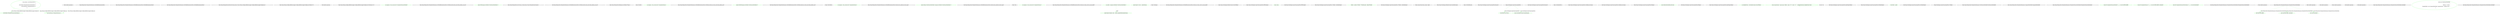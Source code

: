 digraph  {
d1 [cluster="Nancy.Testing.Tests.TestingViewExtensions.GetModelExtententionsTests.GetModelExtententionsTests()", color=green, community=1, label="this._browser = new Browser(with =>\r\n            {\r\n                with.Module<TestingViewFactoryTestModule>();\r\n                with.ViewFactory<TestingViewFactory>();\r\n            })", prediction=0, span="10-14"];
d34 [label="Nancy.Testing.Tests.TestingViewExtensions.GetModelExtententionsTests", span=""];
d0 [cluster="Nancy.Testing.Tests.TestingViewExtensions.GetModelExtententionsTests.GetModelExtententionsTests()", label="Entry Nancy.Testing.Tests.TestingViewExtensions.GetModelExtententionsTests.GetModelExtententionsTests()", span="8-8"];
d2 [cluster="Nancy.Testing.Tests.TestingViewExtensions.GetModelExtententionsTests.GetModelExtententionsTests()", label="Exit Nancy.Testing.Tests.TestingViewExtensions.GetModelExtententionsTests.GetModelExtententionsTests()", span="8-8"];
d3 [cluster="Nancy.Testing.Browser.Browser(System.Action<Nancy.Testing.ConfigurableBootstrapper.ConfigurableBootstrapperConfigurator>)", label="Entry Nancy.Testing.Browser.Browser(System.Action<Nancy.Testing.ConfigurableBootstrapper.ConfigurableBootstrapperConfigurator>)", span="26-26"];
d5 [cluster="lambda expression", color=green, community=0, label="with.Module<TestingViewFactoryTestModule>()", prediction=0, span="12-12"];
d6 [cluster="lambda expression", color=green, community=0, label="with.ViewFactory<TestingViewFactory>()", prediction=0, span="13-13"];
d4 [cluster="lambda expression", label="Entry lambda expression", span="10-14"];
d8 [cluster="Nancy.Testing.ConfigurableBootstrapper.ConfigurableBootstrapperConfigurator.Module<T>()", label="Entry Nancy.Testing.ConfigurableBootstrapper.ConfigurableBootstrapperConfigurator.Module<T>()", span="807-807"];
d7 [cluster="lambda expression", label="Exit lambda expression", span="10-14"];
d9 [cluster="Nancy.Testing.ConfigurableBootstrapper.ConfigurableBootstrapperConfigurator.ViewFactory<T>()", label="Entry Nancy.Testing.ConfigurableBootstrapper.ConfigurableBootstrapperConfigurator.ViewFactory<T>()", span="1338-1338"];
d11 [cluster="Nancy.Testing.Tests.TestingViewExtensions.GetModelExtententionsTests.GetModel_should_return_null_when_model_is_not_set()", color=green, community=1, label="var response = this._browser.Get(''/testingViewFactoryNoModel'')", prediction=3, span="21-21"];
d10 [cluster="Nancy.Testing.Tests.TestingViewExtensions.GetModelExtententionsTests.GetModel_should_return_null_when_model_is_not_set()", label="Entry Nancy.Testing.Tests.TestingViewExtensions.GetModelExtententionsTests.GetModel_should_return_null_when_model_is_not_set()", span="19-19"];
d12 [cluster="Nancy.Testing.Tests.TestingViewExtensions.GetModelExtententionsTests.GetModel_should_return_null_when_model_is_not_set()", color=green, community=1, label="Assert.Null(response.GetModel<ViewFactoryTestModel>())", prediction=4, span="22-22"];
d14 [cluster="Nancy.Testing.Browser.Get(string, System.Action<Nancy.Testing.BrowserContext>)", label="Entry Nancy.Testing.Browser.Get(string, System.Action<Nancy.Testing.BrowserContext>)", span="59-59"];
d13 [cluster="Nancy.Testing.Tests.TestingViewExtensions.GetModelExtententionsTests.GetModel_should_return_null_when_model_is_not_set()", label="Exit Nancy.Testing.Tests.TestingViewExtensions.GetModelExtententionsTests.GetModel_should_return_null_when_model_is_not_set()", span="19-19"];
d15 [cluster="Nancy.Testing.BrowserResponse.GetModel<TType>()", label="Entry Nancy.Testing.BrowserResponse.GetModel<TType>()", span="53-53"];
d16 [cluster="Unk.Null", label="Entry Unk.Null", span=""];
d18 [cluster="Nancy.Testing.Tests.TestingViewExtensions.GetModelExtententionsTests.GetModel_should_not_return_null_when_model_is_set()", color=green, community=2, label="var response = this._browser.Get(''/testingViewFactory'')", prediction=5, span="28-28"];
d17 [cluster="Nancy.Testing.Tests.TestingViewExtensions.GetModelExtententionsTests.GetModel_should_not_return_null_when_model_is_set()", label="Entry Nancy.Testing.Tests.TestingViewExtensions.GetModelExtententionsTests.GetModel_should_not_return_null_when_model_is_set()", span="26-26"];
d19 [cluster="Nancy.Testing.Tests.TestingViewExtensions.GetModelExtententionsTests.GetModel_should_not_return_null_when_model_is_set()", color=green, community=1, label="Assert.NotNull(response.GetModel<ViewFactoryTestModel>())", prediction=6, span="29-29"];
d20 [cluster="Nancy.Testing.Tests.TestingViewExtensions.GetModelExtententionsTests.GetModel_should_not_return_null_when_model_is_set()", label="Exit Nancy.Testing.Tests.TestingViewExtensions.GetModelExtententionsTests.GetModel_should_not_return_null_when_model_is_set()", span="26-26"];
d21 [cluster="Unk.NotNull", label="Entry Unk.NotNull", span=""];
d23 [cluster="Nancy.Testing.Tests.TestingViewExtensions.GetModelExtententionsTests.should_return_model_of_correct_type()", color=green, community=2, label="var response = this._browser.Get(''/testingViewFactory'')", prediction=7, span="35-35"];
d22 [cluster="Nancy.Testing.Tests.TestingViewExtensions.GetModelExtententionsTests.should_return_model_of_correct_type()", label="Entry Nancy.Testing.Tests.TestingViewExtensions.GetModelExtententionsTests.should_return_model_of_correct_type()", span="33-33"];
d24 [cluster="Nancy.Testing.Tests.TestingViewExtensions.GetModelExtententionsTests.should_return_model_of_correct_type()", color=green, community=1, label="Assert.IsType<ViewFactoryTestModel>(response.GetModel<ViewFactoryTestModel>())", prediction=8, span="36-36"];
d25 [cluster="Nancy.Testing.Tests.TestingViewExtensions.GetModelExtententionsTests.should_return_model_of_correct_type()", label="Exit Nancy.Testing.Tests.TestingViewExtensions.GetModelExtententionsTests.should_return_model_of_correct_type()", span="33-33"];
d26 [cluster="Unk.>", label="Entry Unk.>", span=""];
d28 [cluster="Nancy.Testing.Tests.TestingViewExtensions.GetModelExtententionsTests.should_set_values_correct_on_the_model()", color=green, community=2, label="var response = this._browser.Get(''/testingViewFactory'')", prediction=9, span="42-42"];
d27 [cluster="Nancy.Testing.Tests.TestingViewExtensions.GetModelExtententionsTests.should_set_values_correct_on_the_model()", label="Entry Nancy.Testing.Tests.TestingViewExtensions.GetModelExtententionsTests.should_set_values_correct_on_the_model()", span="40-40"];
d29 [cluster="Nancy.Testing.Tests.TestingViewExtensions.GetModelExtententionsTests.should_set_values_correct_on_the_model()", color=green, community=2, label="var model = response.GetModel<ViewFactoryTestModel>()", prediction=10, span="43-43"];
d30 [cluster="Nancy.Testing.Tests.TestingViewExtensions.GetModelExtententionsTests.should_set_values_correct_on_the_model()", color=green, community=1, label="Assert.Equal(''A value'', model.AString)", prediction=11, span="44-44"];
d31 [cluster="Nancy.Testing.Tests.TestingViewExtensions.GetModelExtententionsTests.should_set_values_correct_on_the_model()", color=green, community=0, label="Assert.Equal(''Another value'', model.ComplexModel.AnotherString)", prediction=10, span="45-45"];
d33 [cluster="Unk.Equal", label="Entry Unk.Equal", span=""];
d32 [cluster="Nancy.Testing.Tests.TestingViewExtensions.GetModelExtententionsTests.should_set_values_correct_on_the_model()", label="Exit Nancy.Testing.Tests.TestingViewExtensions.GetModelExtententionsTests.should_set_values_correct_on_the_model()", span="40-40"];
m3_15 [cluster="Nancy.ViewEngines.IRenderContext.GetCsrfToken()", file="TestingViewFactory.cs", label="Entry Nancy.ViewEngines.IRenderContext.GetCsrfToken()", span="44-44"];
m3_8 [cluster="Nancy.ViewEngines.Spark.NancySparkView.HTML(object)", file="TestingViewFactory.cs", label="Entry Nancy.ViewEngines.Spark.NancySparkView.HTML(object)", span="24-24"];
m3_9 [cluster="Nancy.ViewEngines.Spark.NancySparkView.HTML(object)", color=green, community=0, file="TestingViewFactory.cs", label="return value;", prediction=13, span="26-26"];
m3_10 [cluster="Nancy.ViewEngines.Spark.NancySparkView.HTML(object)", file="TestingViewFactory.cs", label="Exit Nancy.ViewEngines.Spark.NancySparkView.HTML(object)", span="24-24"];
m3_24 [cluster="Nancy.ViewEngines.Spark.NancySparkView<TModel>.SetModel(object)", file="TestingViewFactory.cs", label="Entry Nancy.ViewEngines.Spark.NancySparkView<TModel>.SetModel(object)", span="51-51"];
m3_25 [cluster="Nancy.ViewEngines.Spark.NancySparkView<TModel>.SetModel(object)", color=green, community=0, file="TestingViewFactory.cs", label="Model = (model is TModel) ? (TModel)model : default(TModel)", prediction=14, span="53-53"];
m3_26 [cluster="Nancy.ViewEngines.Spark.NancySparkView<TModel>.SetModel(object)", file="TestingViewFactory.cs", label="Exit Nancy.ViewEngines.Spark.NancySparkView<TModel>.SetModel(object)", span="51-51"];
m3_16 [cluster="string.Format(string, object, object)", file="TestingViewFactory.cs", label="Entry string.Format(string, object, object)", span="0-0"];
m3_23 [cluster="Nancy.ViewEngines.IRenderContext.ParsePath(string)", file="TestingViewFactory.cs", label="Entry Nancy.ViewEngines.IRenderContext.ParsePath(string)", span="21-21"];
m3_7 [cluster="Unk.HtmlEncode", file="TestingViewFactory.cs", label="Entry Unk.HtmlEncode", span=""];
m3_0 [cluster="Nancy.ViewEngines.Spark.NancySparkView.Execute()", file="TestingViewFactory.cs", label="Entry Nancy.ViewEngines.Spark.NancySparkView.Execute()", span="14-14"];
m3_1 [cluster="Nancy.ViewEngines.Spark.NancySparkView.Execute()", color=green, community=0, file="TestingViewFactory.cs", label="base.RenderView(Writer)", prediction=15, span="16-16"];
m3_2 [cluster="Nancy.ViewEngines.Spark.NancySparkView.Execute()", file="TestingViewFactory.cs", label="Exit Nancy.ViewEngines.Spark.NancySparkView.Execute()", span="14-14"];
m3_3 [cluster="Unk.RenderView", file="TestingViewFactory.cs", label="Entry Unk.RenderView", span=""];
m3_20 [cluster="Nancy.ViewEngines.Spark.NancySparkView.SiteResource(string)", file="TestingViewFactory.cs", label="Entry Nancy.ViewEngines.Spark.NancySparkView.SiteResource(string)", span="41-41"];
m3_21 [cluster="Nancy.ViewEngines.Spark.NancySparkView.SiteResource(string)", color=green, community=0, file="TestingViewFactory.cs", label="return this.RenderContext.ParsePath(path);", prediction=15, span="43-43"];
m3_22 [cluster="Nancy.ViewEngines.Spark.NancySparkView.SiteResource(string)", file="TestingViewFactory.cs", label="Exit Nancy.ViewEngines.Spark.NancySparkView.SiteResource(string)", span="41-41"];
m3_4 [cluster="Nancy.ViewEngines.Spark.NancySparkView.H(object)", file="TestingViewFactory.cs", label="Entry Nancy.ViewEngines.Spark.NancySparkView.H(object)", span="19-19"];
m3_5 [cluster="Nancy.ViewEngines.Spark.NancySparkView.H(object)", color=green, community=0, file="TestingViewFactory.cs", label="return HttpUtility.HtmlEncode(value);", prediction=17, span="21-21"];
m3_6 [cluster="Nancy.ViewEngines.Spark.NancySparkView.H(object)", file="TestingViewFactory.cs", label="Exit Nancy.ViewEngines.Spark.NancySparkView.H(object)", span="19-19"];
m3_11 [cluster="Nancy.ViewEngines.Spark.NancySparkView.AntiForgeryToken()", file="TestingViewFactory.cs", label="Entry Nancy.ViewEngines.Spark.NancySparkView.AntiForgeryToken()", span="29-29"];
m3_12 [cluster="Nancy.ViewEngines.Spark.NancySparkView.AntiForgeryToken()", color=green, community=0, file="TestingViewFactory.cs", label="var tokenKeyValue = this.RenderContext.GetCsrfToken()", prediction=18, span="31-31"];
m3_13 [cluster="Nancy.ViewEngines.Spark.NancySparkView.AntiForgeryToken()", color=green, community=0, file="TestingViewFactory.cs", label="return string.Format(''<input type=\''hidden\'' name=\''{0}\'' value=\''{1}\'''', tokenKeyValue.Key, tokenKeyValue.Value);", prediction=19, span="33-33"];
m3_14 [cluster="Nancy.ViewEngines.Spark.NancySparkView.AntiForgeryToken()", file="TestingViewFactory.cs", label="Exit Nancy.ViewEngines.Spark.NancySparkView.AntiForgeryToken()", span="29-29"];
m3_17 [cluster="Nancy.ViewEngines.Spark.NancySparkView.SetModel(object)", file="TestingViewFactory.cs", label="Entry Nancy.ViewEngines.Spark.NancySparkView.SetModel(object)", span="36-36"];
m3_18 [cluster="Nancy.ViewEngines.Spark.NancySparkView.SetModel(object)", color=green, community=0, file="TestingViewFactory.cs", label="this.Model = model", prediction=20, span="38-38"];
m3_19 [cluster="Nancy.ViewEngines.Spark.NancySparkView.SetModel(object)", file="TestingViewFactory.cs", label="Exit Nancy.ViewEngines.Spark.NancySparkView.SetModel(object)", span="36-36"];
m3_27 [file="TestingViewFactory.cs", label="Nancy.ViewEngines.Spark.NancySparkView", span=""];
m3_28 [file="TestingViewFactory.cs", label="Nancy.ViewEngines.Spark.NancySparkView<TModel>", span=""];
m4_17 [cluster="Nancy.Testing.Tests.TestingViewExtensions.ViewFactoryTestModel.ViewFactoryTestModel()", file="TestingViewFactoryTestModule.cs", label="Entry Nancy.Testing.Tests.TestingViewExtensions.ViewFactoryTestModel.ViewFactoryTestModel()", span="22-22"];
m4_18 [cluster="Nancy.Testing.Tests.TestingViewExtensions.CompositeTestModel.CompositeTestModel()", file="TestingViewFactoryTestModule.cs", label="Entry Nancy.Testing.Tests.TestingViewExtensions.CompositeTestModel.CompositeTestModel()", span="28-28"];
m4_0 [cluster="Nancy.Testing.Tests.TestingViewExtensions.TestingViewFactoryTestModule.TestingViewFactoryTestModule()", file="TestingViewFactoryTestModule.cs", label="Entry Nancy.Testing.Tests.TestingViewExtensions.TestingViewFactoryTestModule.TestingViewFactoryTestModule()", span="5-5"];
m4_1 [cluster="Nancy.Testing.Tests.TestingViewExtensions.TestingViewFactoryTestModule.TestingViewFactoryTestModule()", color=green, community=0, file="TestingViewFactoryTestModule.cs", label="this.Get[''/testingViewFactoryNoModel''] = _ => this.View[VIEW_PATH]", prediction=21, span="7-7"];
m4_2 [cluster="Nancy.Testing.Tests.TestingViewExtensions.TestingViewFactoryTestModule.TestingViewFactoryTestModule()", color=green, community=0, file="TestingViewFactoryTestModule.cs", label="this.Get[''/testingViewFactory''] = _ => this.View[VIEW_PATH, GetModel()]", prediction=22, span="8-8"];
m4_3 [cluster="Nancy.Testing.Tests.TestingViewExtensions.TestingViewFactoryTestModule.TestingViewFactoryTestModule()", color=green, community=0, file="TestingViewFactoryTestModule.cs", label="this.Get[''/testingViewFactoryNoViewName''] = _ => this.View[GetModel()]", prediction=23, span="9-9"];
m4_4 [cluster="Nancy.Testing.Tests.TestingViewExtensions.TestingViewFactoryTestModule.TestingViewFactoryTestModule()", file="TestingViewFactoryTestModule.cs", label="Exit Nancy.Testing.Tests.TestingViewExtensions.TestingViewFactoryTestModule.TestingViewFactoryTestModule()", span="5-5"];
m4_12 [cluster="lambda expression", file="TestingViewFactoryTestModule.cs", label="Entry lambda expression", span="9-9"];
m4_6 [cluster="lambda expression", color=green, community=0, file="TestingViewFactoryTestModule.cs", label="this.View[VIEW_PATH]", prediction=24, span="7-7"];
m4_5 [cluster="lambda expression", file="TestingViewFactoryTestModule.cs", label="Entry lambda expression", span="7-7"];
m4_7 [cluster="lambda expression", file="TestingViewFactoryTestModule.cs", label="Exit lambda expression", span="7-7"];
m4_9 [cluster="lambda expression", color=green, community=0, file="TestingViewFactoryTestModule.cs", label="this.View[VIEW_PATH, GetModel()]", prediction=24, span="8-8"];
m4_8 [cluster="lambda expression", file="TestingViewFactoryTestModule.cs", label="Entry lambda expression", span="8-8"];
m4_10 [cluster="lambda expression", file="TestingViewFactoryTestModule.cs", label="Exit lambda expression", span="8-8"];
m4_13 [cluster="lambda expression", color=green, community=0, file="TestingViewFactoryTestModule.cs", label="this.View[GetModel()]", prediction=24, span="9-9"];
m4_14 [cluster="lambda expression", file="TestingViewFactoryTestModule.cs", label="Exit lambda expression", span="9-9"];
m4_11 [cluster="Nancy.Testing.Tests.TestingViewExtensions.TestingViewFactoryTestModule.GetModel()", file="TestingViewFactoryTestModule.cs", label="Entry Nancy.Testing.Tests.TestingViewExtensions.TestingViewFactoryTestModule.GetModel()", span="12-12"];
m4_15 [cluster="Nancy.Testing.Tests.TestingViewExtensions.TestingViewFactoryTestModule.GetModel()", color=green, community=1, file="TestingViewFactoryTestModule.cs", label="return new ViewFactoryTestModel\r\n            {\r\n                AString = ''A value'',\r\n                ComplexModel = new CompositeTestModel { AnotherString = ''Another value'' }\r\n            };", prediction=27, span="14-18"];
m4_16 [cluster="Nancy.Testing.Tests.TestingViewExtensions.TestingViewFactoryTestModule.GetModel()", file="TestingViewFactoryTestModule.cs", label="Exit Nancy.Testing.Tests.TestingViewExtensions.TestingViewFactoryTestModule.GetModel()", span="12-12"];
m4_19 [file="TestingViewFactoryTestModule.cs", label="Nancy.Testing.Tests.TestingViewExtensions.TestingViewFactoryTestModule", span=""];
d1 -> d5  [color=green, key=1, label="Nancy.Testing.ConfigurableBootstrapper.ConfigurableBootstrapperConfigurator", style=dashed];
d1 -> d6  [color=green, key=1, label="Nancy.Testing.ConfigurableBootstrapper.ConfigurableBootstrapperConfigurator", style=dashed];
d4 -> d6  [color=green, key=1, label="Nancy.Testing.ConfigurableBootstrapper.ConfigurableBootstrapperConfigurator", style=dashed];
d29 -> d31  [color=green, key=1, label=model, style=dashed];
m3_13 -> m3_13  [color=green, key=1, label=tokenKeyValue, style=dashed];
m3_27 -> m3_1  [color=green, key=1, label="Nancy.ViewEngines.Spark.NancySparkView", style=dashed];
m3_27 -> m3_21  [color=green, key=1, label="Nancy.ViewEngines.Spark.NancySparkView", style=dashed];
m4_19 -> m4_6  [color=green, key=1, label="Nancy.Testing.Tests.TestingViewExtensions.TestingViewFactoryTestModule", style=dashed];
m4_19 -> m4_9  [color=green, key=1, label="Nancy.Testing.Tests.TestingViewExtensions.TestingViewFactoryTestModule", style=dashed];
m4_19 -> m4_13  [color=green, key=1, label="Nancy.Testing.Tests.TestingViewExtensions.TestingViewFactoryTestModule", style=dashed];
}
